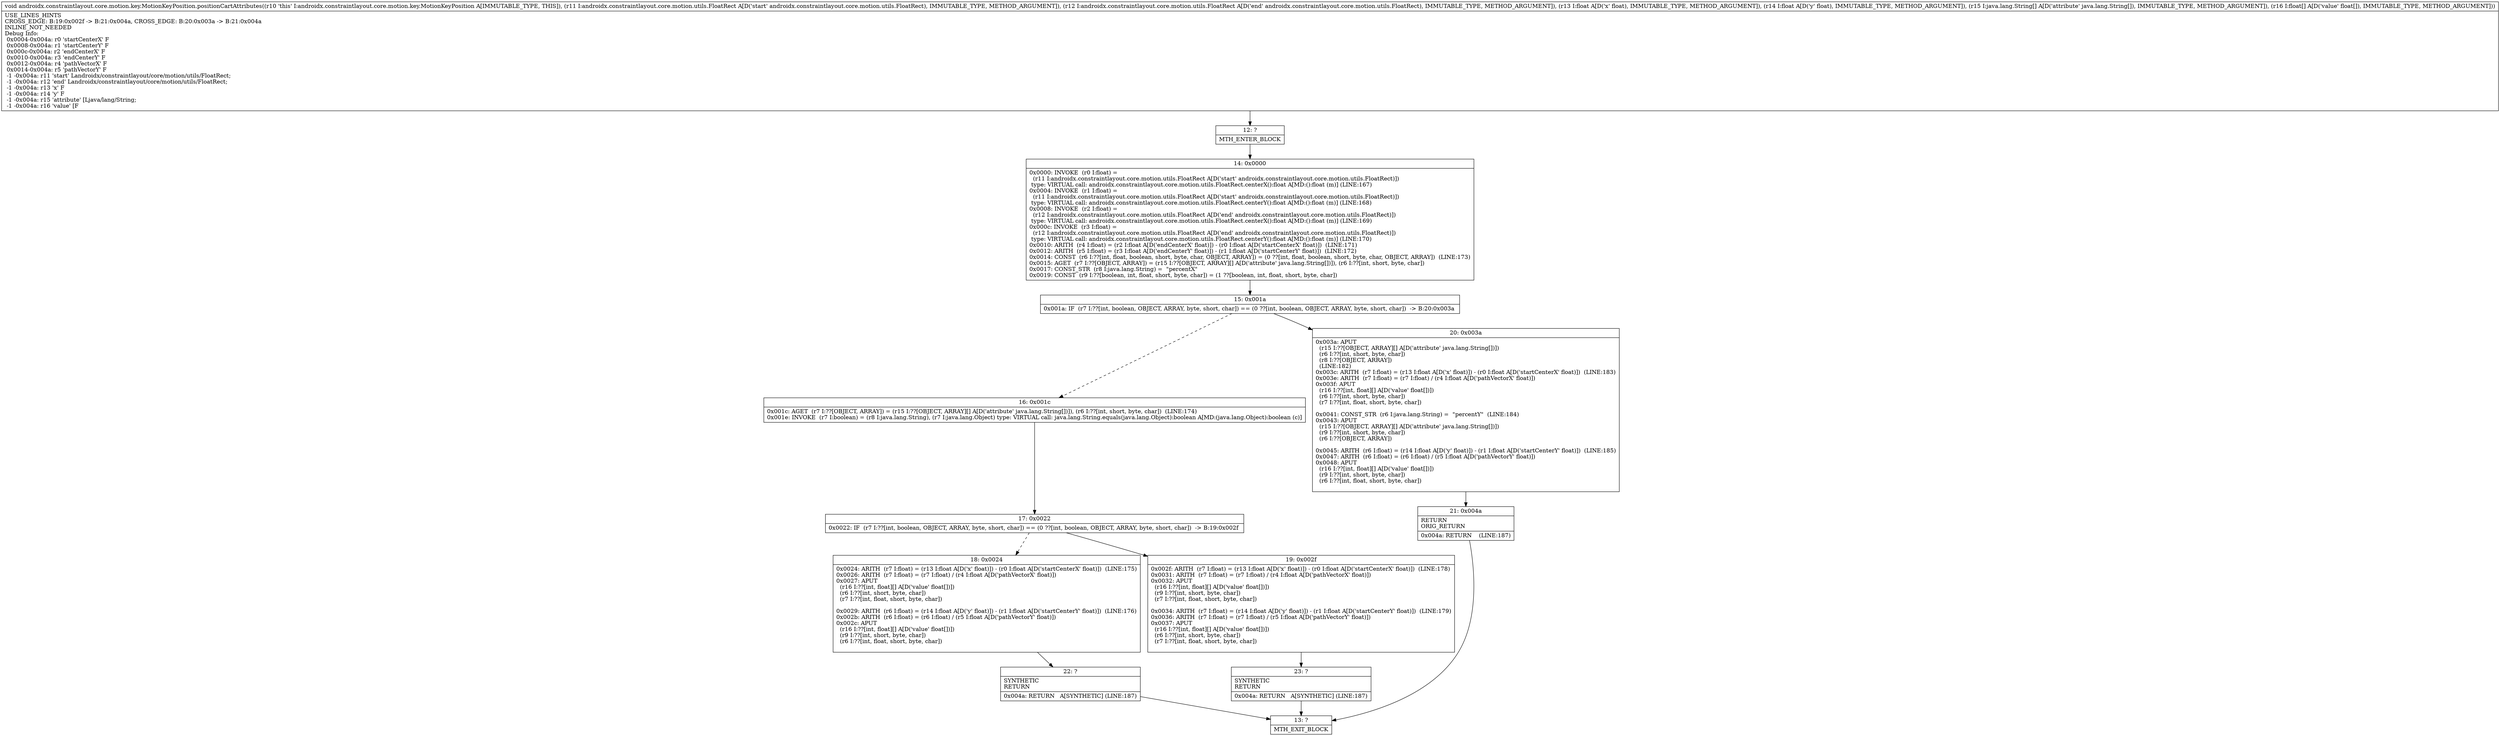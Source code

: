 digraph "CFG forandroidx.constraintlayout.core.motion.key.MotionKeyPosition.positionCartAttributes(Landroidx\/constraintlayout\/core\/motion\/utils\/FloatRect;Landroidx\/constraintlayout\/core\/motion\/utils\/FloatRect;FF[Ljava\/lang\/String;[F)V" {
Node_12 [shape=record,label="{12\:\ ?|MTH_ENTER_BLOCK\l}"];
Node_14 [shape=record,label="{14\:\ 0x0000|0x0000: INVOKE  (r0 I:float) = \l  (r11 I:androidx.constraintlayout.core.motion.utils.FloatRect A[D('start' androidx.constraintlayout.core.motion.utils.FloatRect)])\l type: VIRTUAL call: androidx.constraintlayout.core.motion.utils.FloatRect.centerX():float A[MD:():float (m)] (LINE:167)\l0x0004: INVOKE  (r1 I:float) = \l  (r11 I:androidx.constraintlayout.core.motion.utils.FloatRect A[D('start' androidx.constraintlayout.core.motion.utils.FloatRect)])\l type: VIRTUAL call: androidx.constraintlayout.core.motion.utils.FloatRect.centerY():float A[MD:():float (m)] (LINE:168)\l0x0008: INVOKE  (r2 I:float) = \l  (r12 I:androidx.constraintlayout.core.motion.utils.FloatRect A[D('end' androidx.constraintlayout.core.motion.utils.FloatRect)])\l type: VIRTUAL call: androidx.constraintlayout.core.motion.utils.FloatRect.centerX():float A[MD:():float (m)] (LINE:169)\l0x000c: INVOKE  (r3 I:float) = \l  (r12 I:androidx.constraintlayout.core.motion.utils.FloatRect A[D('end' androidx.constraintlayout.core.motion.utils.FloatRect)])\l type: VIRTUAL call: androidx.constraintlayout.core.motion.utils.FloatRect.centerY():float A[MD:():float (m)] (LINE:170)\l0x0010: ARITH  (r4 I:float) = (r2 I:float A[D('endCenterX' float)]) \- (r0 I:float A[D('startCenterX' float)])  (LINE:171)\l0x0012: ARITH  (r5 I:float) = (r3 I:float A[D('endCenterY' float)]) \- (r1 I:float A[D('startCenterY' float)])  (LINE:172)\l0x0014: CONST  (r6 I:??[int, float, boolean, short, byte, char, OBJECT, ARRAY]) = (0 ??[int, float, boolean, short, byte, char, OBJECT, ARRAY])  (LINE:173)\l0x0015: AGET  (r7 I:??[OBJECT, ARRAY]) = (r15 I:??[OBJECT, ARRAY][] A[D('attribute' java.lang.String[])]), (r6 I:??[int, short, byte, char]) \l0x0017: CONST_STR  (r8 I:java.lang.String) =  \"percentX\" \l0x0019: CONST  (r9 I:??[boolean, int, float, short, byte, char]) = (1 ??[boolean, int, float, short, byte, char]) \l}"];
Node_15 [shape=record,label="{15\:\ 0x001a|0x001a: IF  (r7 I:??[int, boolean, OBJECT, ARRAY, byte, short, char]) == (0 ??[int, boolean, OBJECT, ARRAY, byte, short, char])  \-\> B:20:0x003a \l}"];
Node_16 [shape=record,label="{16\:\ 0x001c|0x001c: AGET  (r7 I:??[OBJECT, ARRAY]) = (r15 I:??[OBJECT, ARRAY][] A[D('attribute' java.lang.String[])]), (r6 I:??[int, short, byte, char])  (LINE:174)\l0x001e: INVOKE  (r7 I:boolean) = (r8 I:java.lang.String), (r7 I:java.lang.Object) type: VIRTUAL call: java.lang.String.equals(java.lang.Object):boolean A[MD:(java.lang.Object):boolean (c)]\l}"];
Node_17 [shape=record,label="{17\:\ 0x0022|0x0022: IF  (r7 I:??[int, boolean, OBJECT, ARRAY, byte, short, char]) == (0 ??[int, boolean, OBJECT, ARRAY, byte, short, char])  \-\> B:19:0x002f \l}"];
Node_18 [shape=record,label="{18\:\ 0x0024|0x0024: ARITH  (r7 I:float) = (r13 I:float A[D('x' float)]) \- (r0 I:float A[D('startCenterX' float)])  (LINE:175)\l0x0026: ARITH  (r7 I:float) = (r7 I:float) \/ (r4 I:float A[D('pathVectorX' float)]) \l0x0027: APUT  \l  (r16 I:??[int, float][] A[D('value' float[])])\l  (r6 I:??[int, short, byte, char])\l  (r7 I:??[int, float, short, byte, char])\l \l0x0029: ARITH  (r6 I:float) = (r14 I:float A[D('y' float)]) \- (r1 I:float A[D('startCenterY' float)])  (LINE:176)\l0x002b: ARITH  (r6 I:float) = (r6 I:float) \/ (r5 I:float A[D('pathVectorY' float)]) \l0x002c: APUT  \l  (r16 I:??[int, float][] A[D('value' float[])])\l  (r9 I:??[int, short, byte, char])\l  (r6 I:??[int, float, short, byte, char])\l \l}"];
Node_22 [shape=record,label="{22\:\ ?|SYNTHETIC\lRETURN\l|0x004a: RETURN   A[SYNTHETIC] (LINE:187)\l}"];
Node_13 [shape=record,label="{13\:\ ?|MTH_EXIT_BLOCK\l}"];
Node_19 [shape=record,label="{19\:\ 0x002f|0x002f: ARITH  (r7 I:float) = (r13 I:float A[D('x' float)]) \- (r0 I:float A[D('startCenterX' float)])  (LINE:178)\l0x0031: ARITH  (r7 I:float) = (r7 I:float) \/ (r4 I:float A[D('pathVectorX' float)]) \l0x0032: APUT  \l  (r16 I:??[int, float][] A[D('value' float[])])\l  (r9 I:??[int, short, byte, char])\l  (r7 I:??[int, float, short, byte, char])\l \l0x0034: ARITH  (r7 I:float) = (r14 I:float A[D('y' float)]) \- (r1 I:float A[D('startCenterY' float)])  (LINE:179)\l0x0036: ARITH  (r7 I:float) = (r7 I:float) \/ (r5 I:float A[D('pathVectorY' float)]) \l0x0037: APUT  \l  (r16 I:??[int, float][] A[D('value' float[])])\l  (r6 I:??[int, short, byte, char])\l  (r7 I:??[int, float, short, byte, char])\l \l}"];
Node_23 [shape=record,label="{23\:\ ?|SYNTHETIC\lRETURN\l|0x004a: RETURN   A[SYNTHETIC] (LINE:187)\l}"];
Node_20 [shape=record,label="{20\:\ 0x003a|0x003a: APUT  \l  (r15 I:??[OBJECT, ARRAY][] A[D('attribute' java.lang.String[])])\l  (r6 I:??[int, short, byte, char])\l  (r8 I:??[OBJECT, ARRAY])\l  (LINE:182)\l0x003c: ARITH  (r7 I:float) = (r13 I:float A[D('x' float)]) \- (r0 I:float A[D('startCenterX' float)])  (LINE:183)\l0x003e: ARITH  (r7 I:float) = (r7 I:float) \/ (r4 I:float A[D('pathVectorX' float)]) \l0x003f: APUT  \l  (r16 I:??[int, float][] A[D('value' float[])])\l  (r6 I:??[int, short, byte, char])\l  (r7 I:??[int, float, short, byte, char])\l \l0x0041: CONST_STR  (r6 I:java.lang.String) =  \"percentY\"  (LINE:184)\l0x0043: APUT  \l  (r15 I:??[OBJECT, ARRAY][] A[D('attribute' java.lang.String[])])\l  (r9 I:??[int, short, byte, char])\l  (r6 I:??[OBJECT, ARRAY])\l \l0x0045: ARITH  (r6 I:float) = (r14 I:float A[D('y' float)]) \- (r1 I:float A[D('startCenterY' float)])  (LINE:185)\l0x0047: ARITH  (r6 I:float) = (r6 I:float) \/ (r5 I:float A[D('pathVectorY' float)]) \l0x0048: APUT  \l  (r16 I:??[int, float][] A[D('value' float[])])\l  (r9 I:??[int, short, byte, char])\l  (r6 I:??[int, float, short, byte, char])\l \l}"];
Node_21 [shape=record,label="{21\:\ 0x004a|RETURN\lORIG_RETURN\l|0x004a: RETURN    (LINE:187)\l}"];
MethodNode[shape=record,label="{void androidx.constraintlayout.core.motion.key.MotionKeyPosition.positionCartAttributes((r10 'this' I:androidx.constraintlayout.core.motion.key.MotionKeyPosition A[IMMUTABLE_TYPE, THIS]), (r11 I:androidx.constraintlayout.core.motion.utils.FloatRect A[D('start' androidx.constraintlayout.core.motion.utils.FloatRect), IMMUTABLE_TYPE, METHOD_ARGUMENT]), (r12 I:androidx.constraintlayout.core.motion.utils.FloatRect A[D('end' androidx.constraintlayout.core.motion.utils.FloatRect), IMMUTABLE_TYPE, METHOD_ARGUMENT]), (r13 I:float A[D('x' float), IMMUTABLE_TYPE, METHOD_ARGUMENT]), (r14 I:float A[D('y' float), IMMUTABLE_TYPE, METHOD_ARGUMENT]), (r15 I:java.lang.String[] A[D('attribute' java.lang.String[]), IMMUTABLE_TYPE, METHOD_ARGUMENT]), (r16 I:float[] A[D('value' float[]), IMMUTABLE_TYPE, METHOD_ARGUMENT]))  | USE_LINES_HINTS\lCROSS_EDGE: B:19:0x002f \-\> B:21:0x004a, CROSS_EDGE: B:20:0x003a \-\> B:21:0x004a\lINLINE_NOT_NEEDED\lDebug Info:\l  0x0004\-0x004a: r0 'startCenterX' F\l  0x0008\-0x004a: r1 'startCenterY' F\l  0x000c\-0x004a: r2 'endCenterX' F\l  0x0010\-0x004a: r3 'endCenterY' F\l  0x0012\-0x004a: r4 'pathVectorX' F\l  0x0014\-0x004a: r5 'pathVectorY' F\l  \-1 \-0x004a: r11 'start' Landroidx\/constraintlayout\/core\/motion\/utils\/FloatRect;\l  \-1 \-0x004a: r12 'end' Landroidx\/constraintlayout\/core\/motion\/utils\/FloatRect;\l  \-1 \-0x004a: r13 'x' F\l  \-1 \-0x004a: r14 'y' F\l  \-1 \-0x004a: r15 'attribute' [Ljava\/lang\/String;\l  \-1 \-0x004a: r16 'value' [F\l}"];
MethodNode -> Node_12;Node_12 -> Node_14;
Node_14 -> Node_15;
Node_15 -> Node_16[style=dashed];
Node_15 -> Node_20;
Node_16 -> Node_17;
Node_17 -> Node_18[style=dashed];
Node_17 -> Node_19;
Node_18 -> Node_22;
Node_22 -> Node_13;
Node_19 -> Node_23;
Node_23 -> Node_13;
Node_20 -> Node_21;
Node_21 -> Node_13;
}

